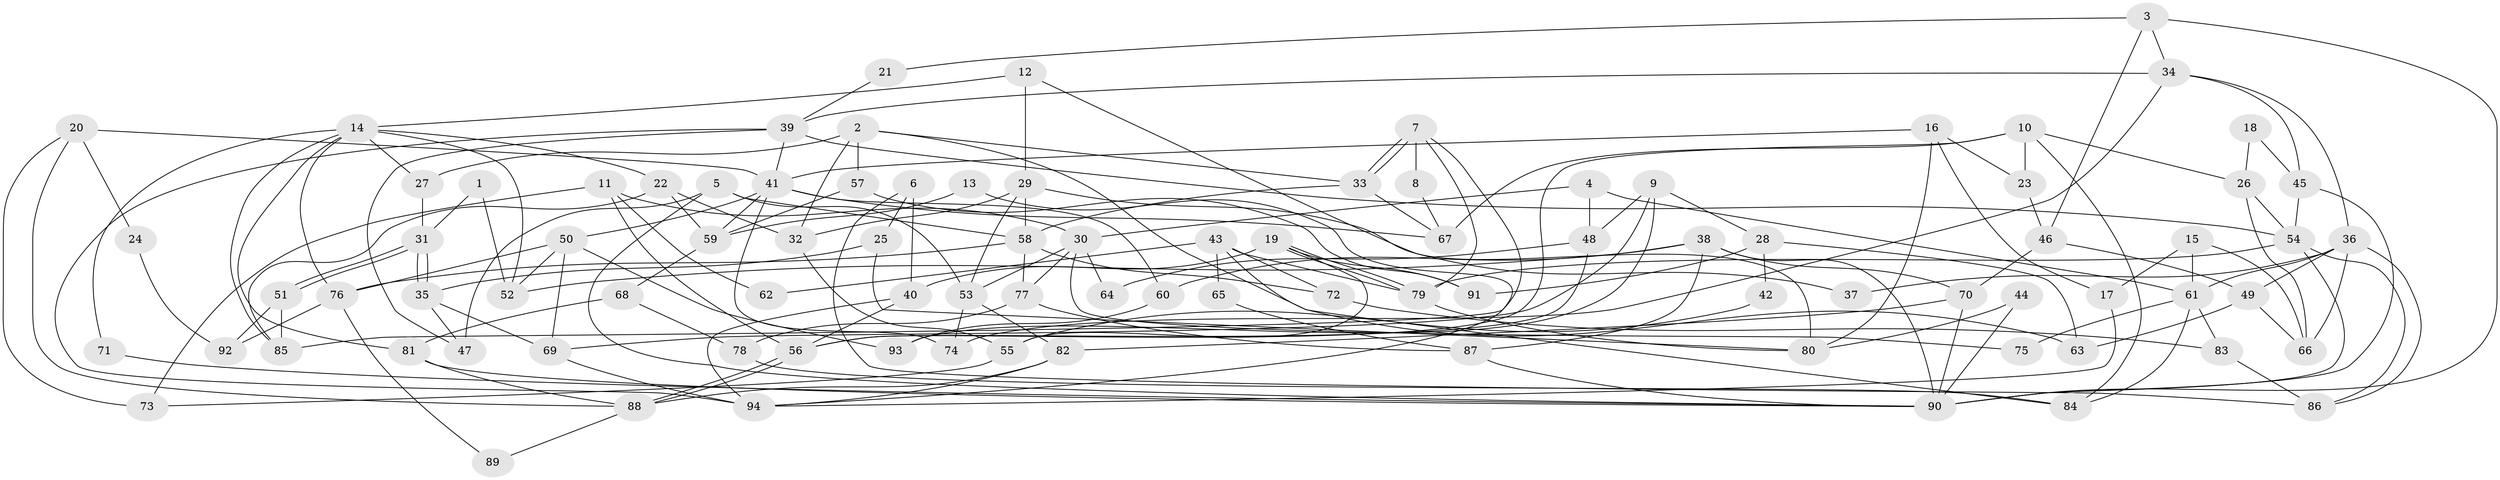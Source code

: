 // coarse degree distribution, {2: 0.18333333333333332, 6: 0.2, 4: 0.11666666666666667, 7: 0.16666666666666666, 12: 0.016666666666666666, 8: 0.03333333333333333, 5: 0.11666666666666667, 10: 0.016666666666666666, 3: 0.13333333333333333, 9: 0.016666666666666666}
// Generated by graph-tools (version 1.1) at 2025/24/03/03/25 07:24:02]
// undirected, 94 vertices, 188 edges
graph export_dot {
graph [start="1"]
  node [color=gray90,style=filled];
  1;
  2;
  3;
  4;
  5;
  6;
  7;
  8;
  9;
  10;
  11;
  12;
  13;
  14;
  15;
  16;
  17;
  18;
  19;
  20;
  21;
  22;
  23;
  24;
  25;
  26;
  27;
  28;
  29;
  30;
  31;
  32;
  33;
  34;
  35;
  36;
  37;
  38;
  39;
  40;
  41;
  42;
  43;
  44;
  45;
  46;
  47;
  48;
  49;
  50;
  51;
  52;
  53;
  54;
  55;
  56;
  57;
  58;
  59;
  60;
  61;
  62;
  63;
  64;
  65;
  66;
  67;
  68;
  69;
  70;
  71;
  72;
  73;
  74;
  75;
  76;
  77;
  78;
  79;
  80;
  81;
  82;
  83;
  84;
  85;
  86;
  87;
  88;
  89;
  90;
  91;
  92;
  93;
  94;
  1 -- 31;
  1 -- 52;
  2 -- 27;
  2 -- 32;
  2 -- 33;
  2 -- 57;
  2 -- 63;
  3 -- 90;
  3 -- 46;
  3 -- 21;
  3 -- 34;
  4 -- 48;
  4 -- 30;
  4 -- 61;
  5 -- 47;
  5 -- 90;
  5 -- 53;
  5 -- 58;
  6 -- 25;
  6 -- 86;
  6 -- 40;
  7 -- 33;
  7 -- 33;
  7 -- 79;
  7 -- 8;
  7 -- 85;
  8 -- 67;
  9 -- 69;
  9 -- 28;
  9 -- 48;
  9 -- 93;
  10 -- 56;
  10 -- 26;
  10 -- 23;
  10 -- 67;
  10 -- 84;
  11 -- 56;
  11 -- 30;
  11 -- 62;
  11 -- 73;
  12 -- 14;
  12 -- 80;
  12 -- 29;
  13 -- 94;
  13 -- 59;
  14 -- 52;
  14 -- 22;
  14 -- 27;
  14 -- 71;
  14 -- 76;
  14 -- 81;
  14 -- 85;
  15 -- 17;
  15 -- 61;
  15 -- 66;
  16 -- 41;
  16 -- 23;
  16 -- 17;
  16 -- 80;
  17 -- 94;
  18 -- 45;
  18 -- 26;
  19 -- 79;
  19 -- 79;
  19 -- 40;
  19 -- 55;
  19 -- 91;
  20 -- 88;
  20 -- 41;
  20 -- 24;
  20 -- 73;
  21 -- 39;
  22 -- 32;
  22 -- 85;
  22 -- 59;
  23 -- 46;
  24 -- 92;
  25 -- 35;
  25 -- 80;
  26 -- 66;
  26 -- 54;
  27 -- 31;
  28 -- 63;
  28 -- 91;
  28 -- 42;
  29 -- 58;
  29 -- 32;
  29 -- 37;
  29 -- 53;
  30 -- 77;
  30 -- 53;
  30 -- 64;
  30 -- 75;
  31 -- 35;
  31 -- 35;
  31 -- 51;
  31 -- 51;
  32 -- 55;
  33 -- 58;
  33 -- 67;
  34 -- 74;
  34 -- 36;
  34 -- 39;
  34 -- 45;
  35 -- 69;
  35 -- 47;
  36 -- 86;
  36 -- 37;
  36 -- 49;
  36 -- 61;
  36 -- 66;
  38 -- 90;
  38 -- 87;
  38 -- 52;
  38 -- 60;
  38 -- 70;
  39 -- 41;
  39 -- 47;
  39 -- 54;
  39 -- 94;
  40 -- 94;
  40 -- 56;
  41 -- 60;
  41 -- 67;
  41 -- 50;
  41 -- 59;
  41 -- 74;
  42 -- 55;
  43 -- 84;
  43 -- 79;
  43 -- 62;
  43 -- 65;
  43 -- 72;
  44 -- 80;
  44 -- 90;
  45 -- 90;
  45 -- 54;
  46 -- 49;
  46 -- 70;
  48 -- 56;
  48 -- 64;
  49 -- 66;
  49 -- 63;
  50 -- 76;
  50 -- 52;
  50 -- 69;
  50 -- 93;
  51 -- 85;
  51 -- 92;
  53 -- 74;
  53 -- 82;
  54 -- 79;
  54 -- 86;
  54 -- 90;
  55 -- 73;
  56 -- 88;
  56 -- 88;
  57 -- 59;
  57 -- 91;
  58 -- 72;
  58 -- 76;
  58 -- 77;
  59 -- 68;
  60 -- 93;
  61 -- 75;
  61 -- 83;
  61 -- 84;
  65 -- 87;
  68 -- 81;
  68 -- 78;
  69 -- 94;
  70 -- 90;
  70 -- 82;
  71 -- 90;
  72 -- 83;
  76 -- 89;
  76 -- 92;
  77 -- 78;
  77 -- 87;
  78 -- 84;
  79 -- 80;
  81 -- 88;
  81 -- 90;
  82 -- 88;
  82 -- 94;
  83 -- 86;
  87 -- 90;
  88 -- 89;
}
